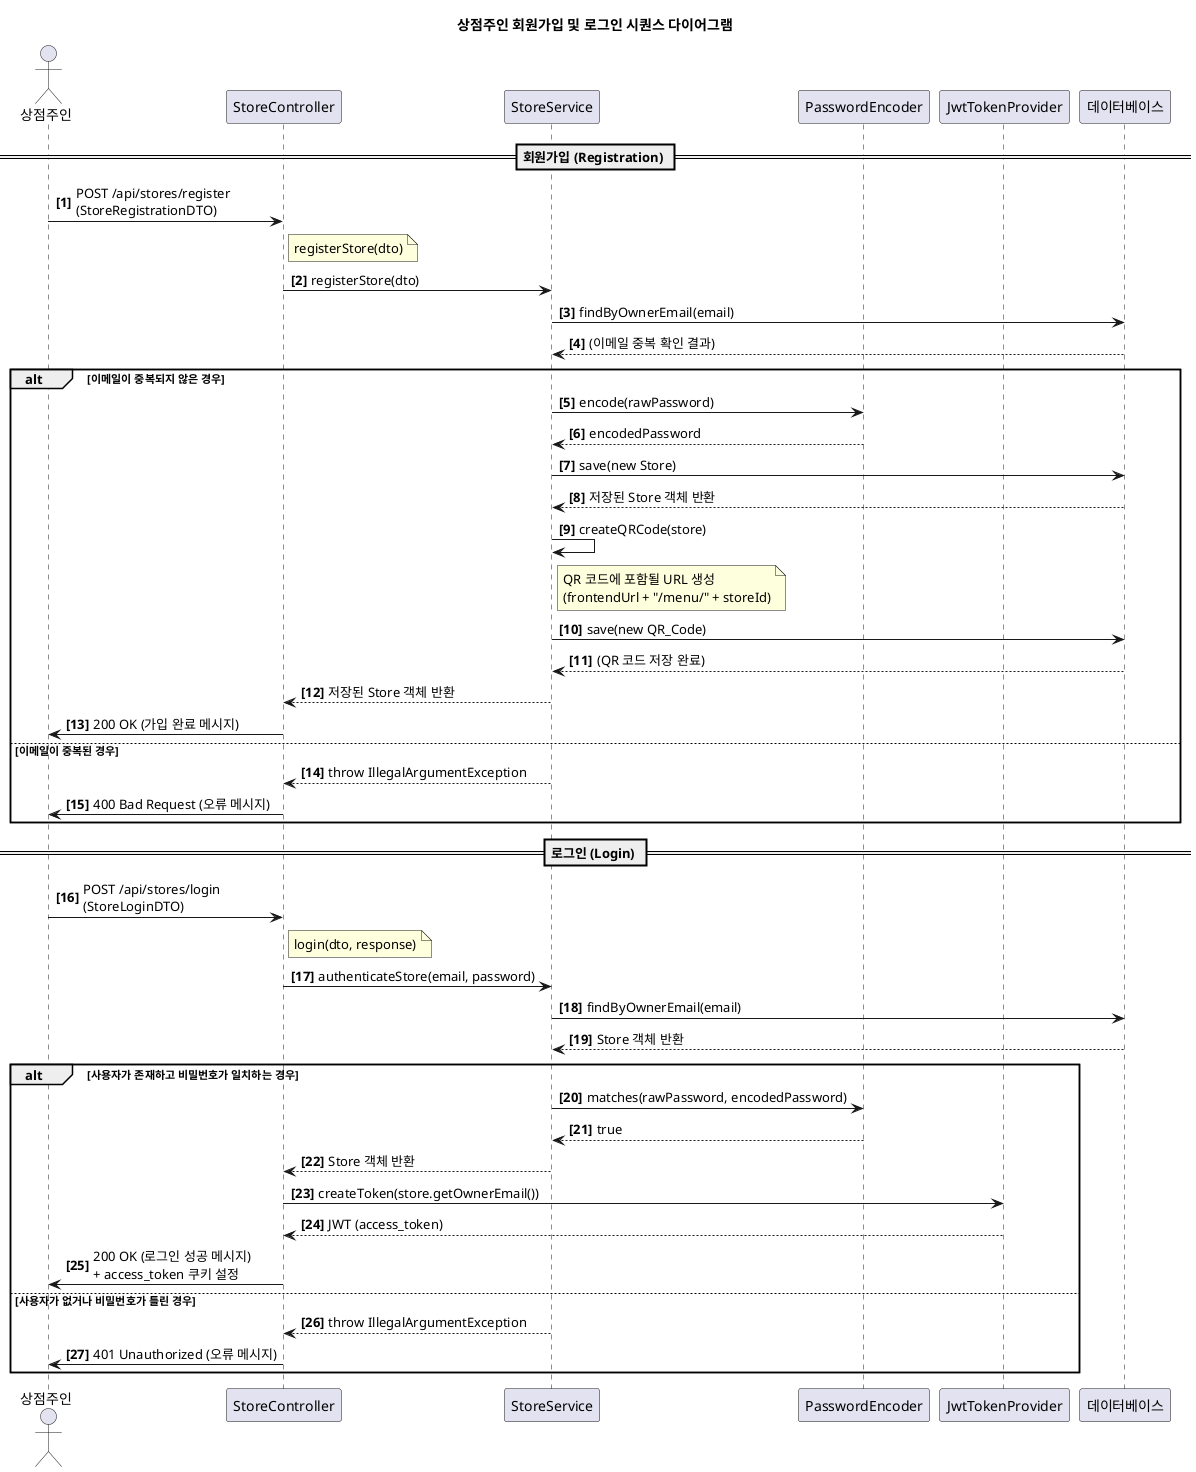 @startuml
'https://plantuml.com/sequence-diagram

title 상점주인 회원가입 및 로그인 시퀀스 다이어그램

autonumber "<b>[0]"

actor 상점주인

participant "StoreController" as Controller
participant "StoreService" as Service
participant "PasswordEncoder" as Encoder
participant "JwtTokenProvider" as JwtProvider
participant "데이터베이스" as DB

== 회원가입 (Registration) ==

상점주인 -> Controller: POST /api/stores/register\n(StoreRegistrationDTO)
note right of Controller: registerStore(dto)

Controller -> Service: registerStore(dto)
Service -> DB: findByOwnerEmail(email)
DB --> Service: (이메일 중복 확인 결과)

alt 이메일이 중복되지 않은 경우
    Service -> Encoder: encode(rawPassword)
    Encoder --> Service: encodedPassword
    Service -> DB: save(new Store)
    DB --> Service: 저장된 Store 객체 반환

    Service -> Service: createQRCode(store)
    note right of Service: QR 코드에 포함될 URL 생성\n(frontendUrl + "/menu/" + storeId)
    Service -> DB: save(new QR_Code)
    DB --> Service: (QR 코드 저장 완료)

    Service --> Controller: 저장된 Store 객체 반환
    Controller -> 상점주인: 200 OK (가입 완료 메시지)
else 이메일이 중복된 경우
    Service --> Controller: throw IllegalArgumentException
    Controller -> 상점주인: 400 Bad Request (오류 메시지)
end

== 로그인 (Login) ==

상점주인 -> Controller: POST /api/stores/login\n(StoreLoginDTO)
note right of Controller: login(dto, response)

Controller -> Service: authenticateStore(email, password)
Service -> DB: findByOwnerEmail(email)
DB --> Service: Store 객체 반환

alt 사용자가 존재하고 비밀번호가 일치하는 경우
    Service -> Encoder: matches(rawPassword, encodedPassword)
    Encoder --> Service: true
    Service --> Controller: Store 객체 반환

    Controller -> JwtProvider: createToken(store.getOwnerEmail())
    JwtProvider --> Controller: JWT (access_token)

    Controller -> 상점주인: 200 OK (로그인 성공 메시지)\n+ access_token 쿠키 설정
else 사용자가 없거나 비밀번호가 틀린 경우
    Service --> Controller: throw IllegalArgumentException
    Controller -> 상점주인: 401 Unauthorized (오류 메시지)
end

@enduml
